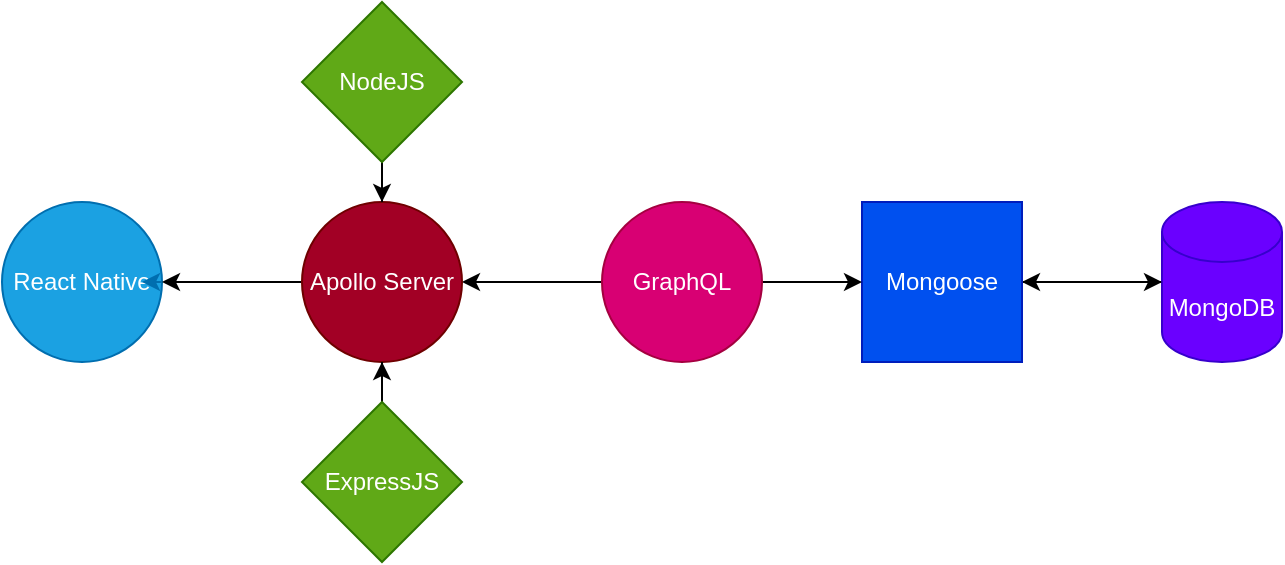 <mxfile version="21.5.2" type="github">
  <diagram id="C5RBs43oDa-KdzZeNtuy" name="Page-1">
    <mxGraphModel dx="880" dy="493" grid="1" gridSize="10" guides="1" tooltips="1" connect="1" arrows="1" fold="1" page="1" pageScale="1" pageWidth="827" pageHeight="1169" math="0" shadow="0">
      <root>
        <mxCell id="WIyWlLk6GJQsqaUBKTNV-0" />
        <mxCell id="WIyWlLk6GJQsqaUBKTNV-1" parent="WIyWlLk6GJQsqaUBKTNV-0" />
        <mxCell id="ddkmjFv0M5kGQ7oxEUTd-32" style="edgeStyle=orthogonalEdgeStyle;rounded=0;orthogonalLoop=1;jettySize=auto;html=1;" edge="1" parent="WIyWlLk6GJQsqaUBKTNV-1" source="ddkmjFv0M5kGQ7oxEUTd-0">
          <mxGeometry relative="1" as="geometry">
            <mxPoint x="680" y="510" as="targetPoint" />
          </mxGeometry>
        </mxCell>
        <mxCell id="ddkmjFv0M5kGQ7oxEUTd-0" value="&lt;div&gt;MongoDB&lt;/div&gt;" style="shape=cylinder3;whiteSpace=wrap;html=1;boundedLbl=1;backgroundOutline=1;size=15;fillColor=#6a00ff;fontColor=#ffffff;strokeColor=#3700CC;" vertex="1" parent="WIyWlLk6GJQsqaUBKTNV-1">
          <mxGeometry x="750" y="470" width="60" height="80" as="geometry" />
        </mxCell>
        <mxCell id="ddkmjFv0M5kGQ7oxEUTd-23" style="edgeStyle=orthogonalEdgeStyle;rounded=0;orthogonalLoop=1;jettySize=auto;html=1;entryX=0;entryY=0.5;entryDx=0;entryDy=0;entryPerimeter=0;" edge="1" parent="WIyWlLk6GJQsqaUBKTNV-1" source="ddkmjFv0M5kGQ7oxEUTd-1" target="ddkmjFv0M5kGQ7oxEUTd-0">
          <mxGeometry relative="1" as="geometry" />
        </mxCell>
        <mxCell id="ddkmjFv0M5kGQ7oxEUTd-1" value="&lt;div&gt;Mongoose&lt;/div&gt;" style="whiteSpace=wrap;html=1;aspect=fixed;fillColor=#0050ef;fontColor=#ffffff;strokeColor=#001DBC;" vertex="1" parent="WIyWlLk6GJQsqaUBKTNV-1">
          <mxGeometry x="600" y="470" width="80" height="80" as="geometry" />
        </mxCell>
        <mxCell id="ddkmjFv0M5kGQ7oxEUTd-21" style="edgeStyle=orthogonalEdgeStyle;rounded=0;orthogonalLoop=1;jettySize=auto;html=1;entryX=1;entryY=0.5;entryDx=0;entryDy=0;" edge="1" parent="WIyWlLk6GJQsqaUBKTNV-1" source="ddkmjFv0M5kGQ7oxEUTd-2" target="ddkmjFv0M5kGQ7oxEUTd-6">
          <mxGeometry relative="1" as="geometry">
            <mxPoint x="400" y="520" as="targetPoint" />
          </mxGeometry>
        </mxCell>
        <mxCell id="ddkmjFv0M5kGQ7oxEUTd-22" style="edgeStyle=orthogonalEdgeStyle;rounded=0;orthogonalLoop=1;jettySize=auto;html=1;" edge="1" parent="WIyWlLk6GJQsqaUBKTNV-1" source="ddkmjFv0M5kGQ7oxEUTd-2" target="ddkmjFv0M5kGQ7oxEUTd-1">
          <mxGeometry relative="1" as="geometry">
            <mxPoint x="590" y="520" as="targetPoint" />
          </mxGeometry>
        </mxCell>
        <mxCell id="ddkmjFv0M5kGQ7oxEUTd-2" value="&lt;div&gt;GraphQL&lt;/div&gt;" style="ellipse;whiteSpace=wrap;html=1;aspect=fixed;fillColor=#d80073;fontColor=#ffffff;strokeColor=#A50040;" vertex="1" parent="WIyWlLk6GJQsqaUBKTNV-1">
          <mxGeometry x="470" y="470" width="80" height="80" as="geometry" />
        </mxCell>
        <mxCell id="ddkmjFv0M5kGQ7oxEUTd-5" value="&lt;div&gt;React Native&lt;/div&gt;" style="ellipse;whiteSpace=wrap;html=1;aspect=fixed;fillColor=#1ba1e2;fontColor=#ffffff;strokeColor=#006EAF;" vertex="1" parent="WIyWlLk6GJQsqaUBKTNV-1">
          <mxGeometry x="170" y="470" width="80" height="80" as="geometry" />
        </mxCell>
        <mxCell id="ddkmjFv0M5kGQ7oxEUTd-20" style="edgeStyle=orthogonalEdgeStyle;rounded=0;orthogonalLoop=1;jettySize=auto;html=1;entryX=1;entryY=0.5;entryDx=0;entryDy=0;" edge="1" parent="WIyWlLk6GJQsqaUBKTNV-1" source="ddkmjFv0M5kGQ7oxEUTd-6" target="ddkmjFv0M5kGQ7oxEUTd-5">
          <mxGeometry relative="1" as="geometry">
            <mxPoint x="260" y="520" as="targetPoint" />
          </mxGeometry>
        </mxCell>
        <mxCell id="ddkmjFv0M5kGQ7oxEUTd-6" value="&lt;div&gt;Apollo Server&lt;/div&gt;" style="ellipse;whiteSpace=wrap;html=1;aspect=fixed;fillColor=#a20025;fontColor=#ffffff;strokeColor=#6F0000;" vertex="1" parent="WIyWlLk6GJQsqaUBKTNV-1">
          <mxGeometry x="320" y="470" width="80" height="80" as="geometry" />
        </mxCell>
        <mxCell id="ddkmjFv0M5kGQ7oxEUTd-34" style="edgeStyle=orthogonalEdgeStyle;rounded=0;orthogonalLoop=1;jettySize=auto;html=1;entryX=0.5;entryY=1;entryDx=0;entryDy=0;" edge="1" parent="WIyWlLk6GJQsqaUBKTNV-1" source="ddkmjFv0M5kGQ7oxEUTd-7" target="ddkmjFv0M5kGQ7oxEUTd-6">
          <mxGeometry relative="1" as="geometry" />
        </mxCell>
        <mxCell id="ddkmjFv0M5kGQ7oxEUTd-7" value="&lt;div&gt;ExpressJS&lt;/div&gt;" style="rhombus;whiteSpace=wrap;html=1;fillColor=#60a917;fontColor=#ffffff;strokeColor=#2D7600;" vertex="1" parent="WIyWlLk6GJQsqaUBKTNV-1">
          <mxGeometry x="320" y="570" width="80" height="80" as="geometry" />
        </mxCell>
        <mxCell id="ddkmjFv0M5kGQ7oxEUTd-33" style="edgeStyle=orthogonalEdgeStyle;rounded=0;orthogonalLoop=1;jettySize=auto;html=1;" edge="1" parent="WIyWlLk6GJQsqaUBKTNV-1" source="ddkmjFv0M5kGQ7oxEUTd-31" target="ddkmjFv0M5kGQ7oxEUTd-6">
          <mxGeometry relative="1" as="geometry" />
        </mxCell>
        <mxCell id="ddkmjFv0M5kGQ7oxEUTd-31" value="&lt;div&gt;NodeJS&lt;/div&gt;" style="rhombus;whiteSpace=wrap;html=1;fillColor=#60a917;fontColor=#ffffff;strokeColor=#2D7600;" vertex="1" parent="WIyWlLk6GJQsqaUBKTNV-1">
          <mxGeometry x="320" y="370" width="80" height="80" as="geometry" />
        </mxCell>
        <mxCell id="ddkmjFv0M5kGQ7oxEUTd-35" style="edgeStyle=orthogonalEdgeStyle;rounded=0;orthogonalLoop=1;jettySize=auto;html=1;exitX=1;exitY=0.5;exitDx=0;exitDy=0;entryX=0.875;entryY=0.5;entryDx=0;entryDy=0;entryPerimeter=0;fillColor=#1ba1e2;strokeColor=#006EAF;" edge="1" parent="WIyWlLk6GJQsqaUBKTNV-1" source="ddkmjFv0M5kGQ7oxEUTd-5" target="ddkmjFv0M5kGQ7oxEUTd-5">
          <mxGeometry relative="1" as="geometry" />
        </mxCell>
      </root>
    </mxGraphModel>
  </diagram>
</mxfile>
